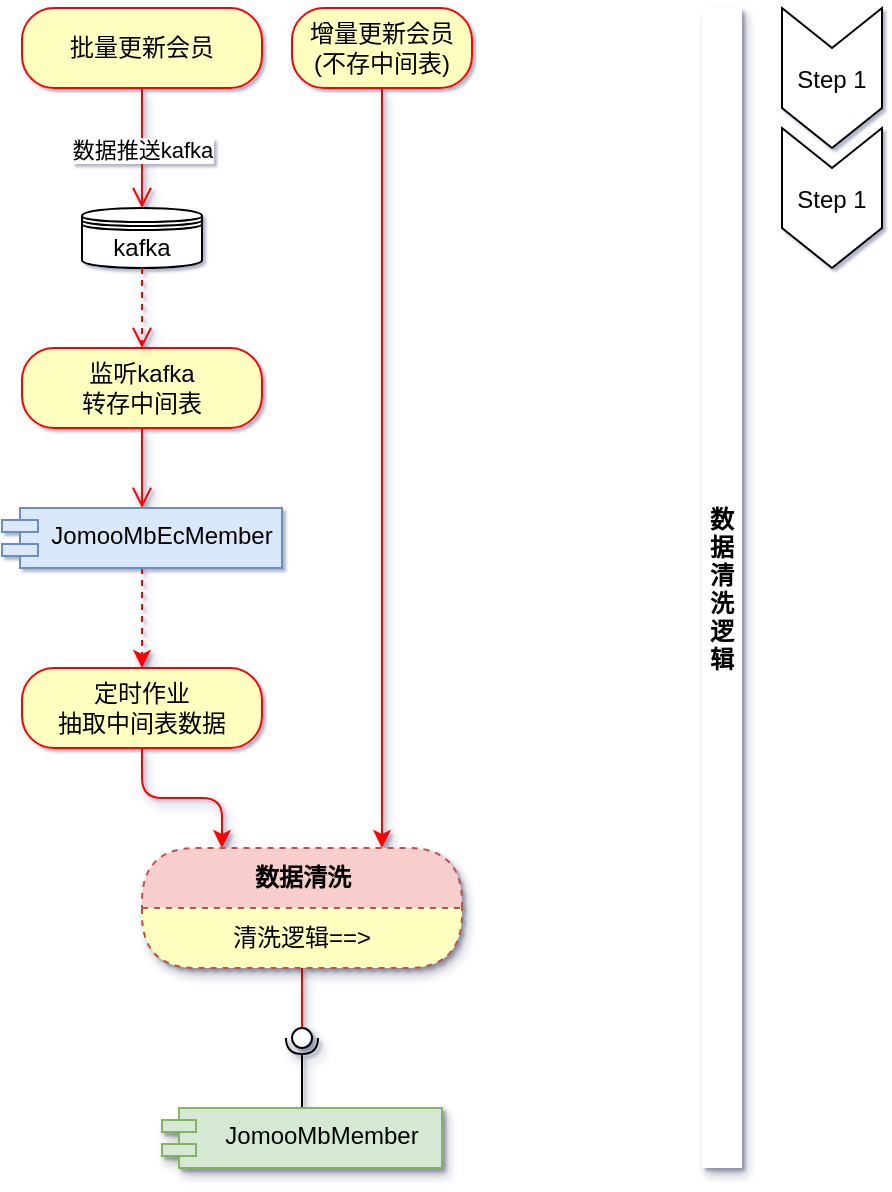<mxfile version="13.5.4" type="github">
  <diagram id="ZBoKyxhHMOjYiL0g7Aj6" name="Page-1">
    <mxGraphModel dx="1038" dy="548" grid="1" gridSize="10" guides="1" tooltips="1" connect="1" arrows="1" fold="1" page="1" pageScale="1" pageWidth="827" pageHeight="1169" math="0" shadow="1">
      <root>
        <mxCell id="0" />
        <mxCell id="1" parent="0" />
        <object label="批量更新会员" Class="MemberController" method="receiveMember" id="9_1TeLci1AawQfAboLmV-1">
          <mxCell style="rounded=1;whiteSpace=wrap;html=1;arcSize=40;fontColor=#000000;fillColor=#ffffc0;strokeColor=#ff0000;" vertex="1" parent="1">
            <mxGeometry x="40" y="20" width="120" height="40" as="geometry" />
          </mxCell>
        </object>
        <mxCell id="9_1TeLci1AawQfAboLmV-2" value="数据推送kafka" style="edgeStyle=orthogonalEdgeStyle;html=1;verticalAlign=bottom;endArrow=open;endSize=8;strokeColor=#ff0000;entryX=0.5;entryY=0;entryDx=0;entryDy=0;shadow=1;" edge="1" source="9_1TeLci1AawQfAboLmV-1" parent="1" target="9_1TeLci1AawQfAboLmV-5">
          <mxGeometry x="0.333" relative="1" as="geometry">
            <mxPoint x="100" y="120" as="targetPoint" />
            <Array as="points">
              <mxPoint x="100" y="100" />
              <mxPoint x="100" y="100" />
            </Array>
            <mxPoint as="offset" />
          </mxGeometry>
        </mxCell>
        <mxCell id="9_1TeLci1AawQfAboLmV-31" style="edgeStyle=orthogonalEdgeStyle;rounded=1;orthogonalLoop=1;jettySize=auto;html=1;exitX=0.5;exitY=1;exitDx=0;exitDy=0;entryX=0.75;entryY=0;entryDx=0;entryDy=0;shadow=1;strokeColor=#FF0000;" edge="1" parent="1" source="9_1TeLci1AawQfAboLmV-3" target="9_1TeLci1AawQfAboLmV-22">
          <mxGeometry relative="1" as="geometry" />
        </mxCell>
        <object label="增量更新会员&lt;br&gt;(不存中间表)" class="MemberController" method="receiveOneMember" id="9_1TeLci1AawQfAboLmV-3">
          <mxCell style="rounded=1;whiteSpace=wrap;html=1;arcSize=40;fontColor=#000000;fillColor=#ffffc0;strokeColor=#ff0000;" vertex="1" parent="1">
            <mxGeometry x="175" y="20" width="90" height="40" as="geometry" />
          </mxCell>
        </object>
        <mxCell id="9_1TeLci1AawQfAboLmV-5" value="kafka" style="shape=datastore;whiteSpace=wrap;html=1;" vertex="1" parent="1">
          <mxGeometry x="70" y="120" width="60" height="30" as="geometry" />
        </mxCell>
        <object label="监听kafka&lt;br&gt;转存中间表" placeholders="1" 监听器="MemberConsumerListener" Job="SyncKafkaConsumerHistoryToHybrisCronjob" id="9_1TeLci1AawQfAboLmV-7">
          <mxCell style="rounded=1;whiteSpace=wrap;html=1;arcSize=40;fontColor=#000000;fillColor=#ffffc0;strokeColor=#ff0000;labelBackgroundColor=none;labelBorderColor=none;" vertex="1" parent="1">
            <mxGeometry x="40" y="190" width="120" height="40" as="geometry" />
          </mxCell>
        </object>
        <mxCell id="9_1TeLci1AawQfAboLmV-8" value="" style="edgeStyle=orthogonalEdgeStyle;html=1;verticalAlign=bottom;endArrow=open;endSize=8;strokeColor=#ff0000;shadow=1;entryX=0.5;entryY=0;entryDx=0;entryDy=0;" edge="1" source="9_1TeLci1AawQfAboLmV-7" parent="1" target="9_1TeLci1AawQfAboLmV-14">
          <mxGeometry relative="1" as="geometry">
            <mxPoint x="100" y="280" as="targetPoint" />
          </mxGeometry>
        </mxCell>
        <mxCell id="9_1TeLci1AawQfAboLmV-9" value="" style="edgeStyle=orthogonalEdgeStyle;html=1;verticalAlign=bottom;endArrow=open;endSize=8;strokeColor=#ff0000;shadow=1;exitX=0.5;exitY=1;exitDx=0;exitDy=0;entryX=0.5;entryY=0;entryDx=0;entryDy=0;dashed=1;" edge="1" parent="1" source="9_1TeLci1AawQfAboLmV-5" target="9_1TeLci1AawQfAboLmV-7">
          <mxGeometry relative="1" as="geometry">
            <mxPoint x="100" y="190" as="targetPoint" />
            <mxPoint x="110" y="240" as="sourcePoint" />
          </mxGeometry>
        </mxCell>
        <mxCell id="9_1TeLci1AawQfAboLmV-20" style="edgeStyle=orthogonalEdgeStyle;rounded=0;orthogonalLoop=1;jettySize=auto;html=1;exitX=0.5;exitY=1;exitDx=0;exitDy=0;entryX=0.5;entryY=0;entryDx=0;entryDy=0;shadow=1;dashed=1;fillColor=#ffe6cc;strokeColor=#FF0000;" edge="1" parent="1" source="9_1TeLci1AawQfAboLmV-14" target="9_1TeLci1AawQfAboLmV-18">
          <mxGeometry relative="1" as="geometry" />
        </mxCell>
        <object label="JomooMbEcMember" 关联模型="JomooMbEcAuth,JomooMbEcRelation,JomooMbEcAddress" id="9_1TeLci1AawQfAboLmV-14">
          <mxCell style="shape=module;align=left;spacingLeft=20;align=center;verticalAlign=top;labelBackgroundColor=none;jettyWidth=18;jettyHeight=6;fillColor=#dae8fc;strokeColor=#6c8ebf;" vertex="1" parent="1">
            <mxGeometry x="30" y="270" width="140" height="30" as="geometry" />
          </mxCell>
        </object>
        <mxCell id="9_1TeLci1AawQfAboLmV-21" style="edgeStyle=orthogonalEdgeStyle;rounded=1;orthogonalLoop=1;jettySize=auto;html=1;exitX=0.5;exitY=1;exitDx=0;exitDy=0;entryX=0.25;entryY=0;entryDx=0;entryDy=0;shadow=1;strokeColor=#FF0000;" edge="1" parent="1" source="9_1TeLci1AawQfAboLmV-18" target="9_1TeLci1AawQfAboLmV-22">
          <mxGeometry relative="1" as="geometry">
            <mxPoint x="200" y="450" as="targetPoint" />
          </mxGeometry>
        </mxCell>
        <object label="定时作业&lt;br&gt;抽取中间表数据" Job="SyncMemberFromECToHybrisCronjob" id="9_1TeLci1AawQfAboLmV-18">
          <mxCell style="rounded=1;whiteSpace=wrap;html=1;arcSize=40;fontColor=#000000;fillColor=#ffffc0;strokeColor=#ff0000;labelBackgroundColor=none;" vertex="1" parent="1">
            <mxGeometry x="40" y="350" width="120" height="40" as="geometry" />
          </mxCell>
        </object>
        <mxCell id="9_1TeLci1AawQfAboLmV-25" value="" style="rounded=0;orthogonalLoop=1;jettySize=auto;html=1;endArrow=none;endFill=0;shadow=1;strokeColor=#FF0000;exitX=0.5;exitY=1;exitDx=0;exitDy=0;entryX=0.5;entryY=1;entryDx=0;entryDy=0;entryPerimeter=0;" edge="1" target="9_1TeLci1AawQfAboLmV-27" parent="1" source="9_1TeLci1AawQfAboLmV-23">
          <mxGeometry relative="1" as="geometry">
            <mxPoint x="160" y="365" as="sourcePoint" />
            <mxPoint x="70" y="580" as="targetPoint" />
          </mxGeometry>
        </mxCell>
        <mxCell id="9_1TeLci1AawQfAboLmV-26" value="" style="rounded=0;orthogonalLoop=1;jettySize=auto;html=1;endArrow=halfCircle;endFill=0;entryX=0.5;entryY=0.5;entryDx=0;entryDy=0;endSize=6;strokeWidth=1;shadow=1;exitX=0.5;exitY=0;exitDx=0;exitDy=0;" edge="1" target="9_1TeLci1AawQfAboLmV-27" parent="1" source="9_1TeLci1AawQfAboLmV-28">
          <mxGeometry relative="1" as="geometry">
            <mxPoint x="70" y="590" as="sourcePoint" />
          </mxGeometry>
        </mxCell>
        <mxCell id="9_1TeLci1AawQfAboLmV-27" value="" style="ellipse;whiteSpace=wrap;html=1;fontFamily=Helvetica;fontSize=12;fontColor=#000000;align=center;strokeColor=#000000;fillColor=#ffffff;points=[];aspect=fixed;resizable=0;shadow=1;labelBackgroundColor=none;" vertex="1" parent="1">
          <mxGeometry x="175" y="530" width="10" height="10" as="geometry" />
        </mxCell>
        <mxCell id="9_1TeLci1AawQfAboLmV-28" value="JomooMbMember" style="shape=module;align=left;spacingLeft=20;align=center;verticalAlign=top;shadow=1;labelBackgroundColor=none;jettyWidth=17;jettyHeight=6;fillColor=#d5e8d4;strokeColor=#82b366;" vertex="1" parent="1">
          <mxGeometry x="110" y="570" width="140" height="30" as="geometry" />
        </mxCell>
        <object label="数据清洗" id="9_1TeLci1AawQfAboLmV-22">
          <mxCell style="swimlane;html=1;fontStyle=1;align=center;verticalAlign=middle;childLayout=stackLayout;horizontal=1;startSize=30;horizontalStack=0;resizeParent=0;resizeLast=1;container=0;collapsible=0;rounded=1;arcSize=30;strokeColor=#b85450;fillColor=#f8cecc;swimlaneFillColor=#ffffc0;dropTarget=0;labelBackgroundColor=none;shadow=1;dashed=1;" vertex="1" parent="1">
            <mxGeometry x="100" y="440" width="160" height="60" as="geometry" />
          </mxCell>
        </object>
        <mxCell id="9_1TeLci1AawQfAboLmV-23" value="清洗逻辑==&amp;gt;" style="text;html=1;strokeColor=none;fillColor=none;align=center;verticalAlign=middle;spacingLeft=4;spacingRight=4;whiteSpace=wrap;overflow=hidden;rotatable=0;fontColor=#000000;" vertex="1" parent="9_1TeLci1AawQfAboLmV-22">
          <mxGeometry y="30" width="160" height="30" as="geometry" />
        </mxCell>
        <mxCell id="9_1TeLci1AawQfAboLmV-30" value="逻辑" style="text;html=1;strokeColor=none;fillColor=none;align=center;verticalAlign=middle;spacingLeft=4;spacingRight=4;whiteSpace=wrap;overflow=hidden;rotatable=0;fontColor=#000000;" vertex="1" parent="9_1TeLci1AawQfAboLmV-22">
          <mxGeometry y="60" width="160" as="geometry" />
        </mxCell>
        <mxCell id="9_1TeLci1AawQfAboLmV-33" value="Step 1" style="shape=step;perimeter=stepPerimeter;fixedSize=1;points=[];rounded=0;sketch=0;direction=south;" vertex="1" parent="1">
          <mxGeometry x="420" y="20" width="50" height="70" as="geometry" />
        </mxCell>
        <mxCell id="9_1TeLci1AawQfAboLmV-32" value="数&#xa;据&#xa;清&#xa;洗&#xa;逻&#xa;辑" style="swimlane;childLayout=stackLayout;horizontal=1;horizontalStack=1;resizeParent=1;resizeParentMax=0;resizeLast=0;collapsible=0;strokeColor=none;stackBorder=10;stackSpacing=-12;resizable=1;align=center;points=[];fontColor=#000000;shadow=1;dashed=1;labelBackgroundColor=none;rounded=0;sketch=0;direction=south;startSize=23;" vertex="1" parent="1">
          <mxGeometry x="380" y="20" width="20" height="580" as="geometry" />
        </mxCell>
        <mxCell id="9_1TeLci1AawQfAboLmV-36" value="Step 1" style="shape=step;perimeter=stepPerimeter;fixedSize=1;points=[];rounded=0;sketch=0;direction=south;" vertex="1" parent="1">
          <mxGeometry x="420" y="80" width="50" height="70" as="geometry" />
        </mxCell>
      </root>
    </mxGraphModel>
  </diagram>
</mxfile>
